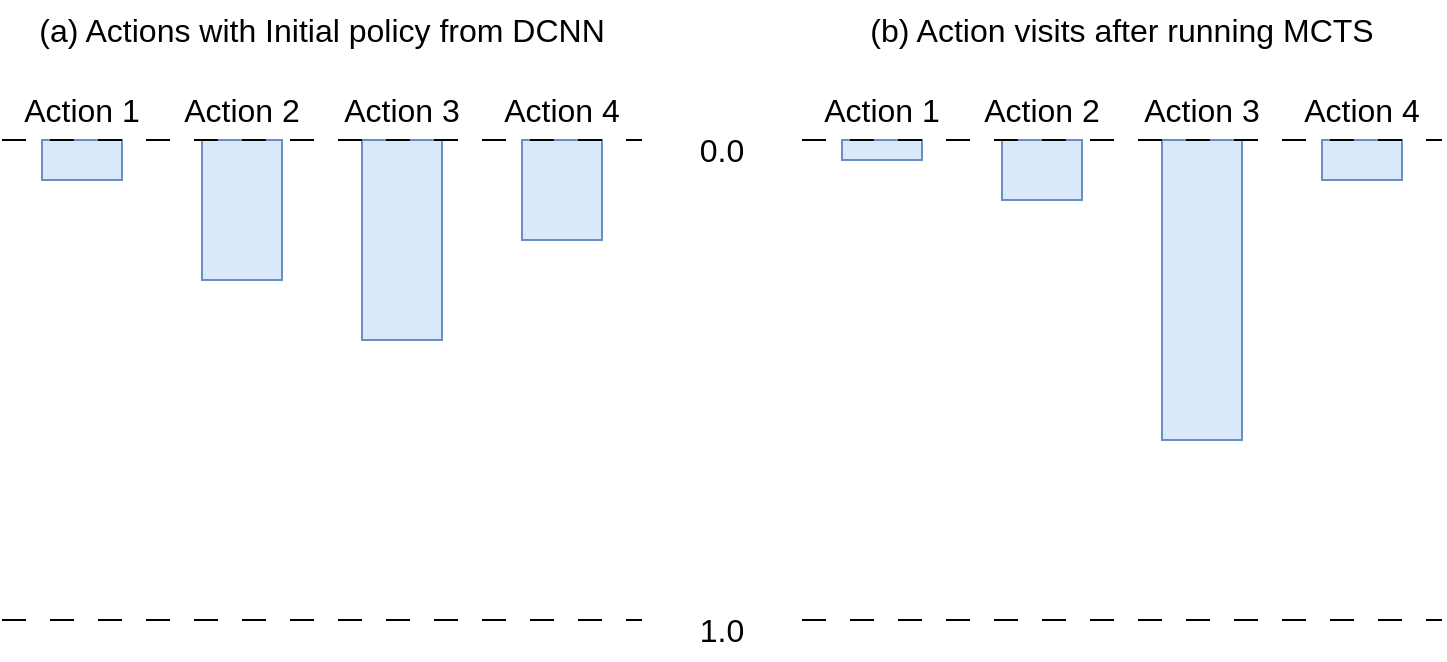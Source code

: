 <mxfile version="24.4.9" type="github">
  <diagram name="Page-1" id="LkqDW81Ij7ki9k4FEpZL">
    <mxGraphModel dx="1434" dy="781" grid="1" gridSize="10" guides="1" tooltips="1" connect="1" arrows="1" fold="1" page="1" pageScale="1" pageWidth="850" pageHeight="1100" math="0" shadow="0">
      <root>
        <mxCell id="0" />
        <mxCell id="1" parent="0" />
        <mxCell id="u83lLNZYYlulLhQNgdUI-1" value="" style="rounded=0;whiteSpace=wrap;html=1;fillColor=#dae8fc;strokeColor=#6c8ebf;fontSize=16;" parent="1" vertex="1">
          <mxGeometry x="70" y="320" width="40" height="20" as="geometry" />
        </mxCell>
        <mxCell id="u83lLNZYYlulLhQNgdUI-2" value="" style="rounded=0;whiteSpace=wrap;html=1;fillColor=#dae8fc;strokeColor=#6c8ebf;fontSize=16;" parent="1" vertex="1">
          <mxGeometry x="310" y="320" width="40" height="50" as="geometry" />
        </mxCell>
        <mxCell id="u83lLNZYYlulLhQNgdUI-3" value="" style="rounded=0;whiteSpace=wrap;html=1;fillColor=#dae8fc;strokeColor=#6c8ebf;fontSize=16;" parent="1" vertex="1">
          <mxGeometry x="230" y="320" width="40" height="100" as="geometry" />
        </mxCell>
        <mxCell id="u83lLNZYYlulLhQNgdUI-4" value="" style="rounded=0;whiteSpace=wrap;html=1;fillColor=#dae8fc;strokeColor=#6c8ebf;fontSize=16;" parent="1" vertex="1">
          <mxGeometry x="150" y="320" width="40" height="70" as="geometry" />
        </mxCell>
        <mxCell id="u83lLNZYYlulLhQNgdUI-5" value="Action 1" style="text;html=1;align=center;verticalAlign=middle;whiteSpace=wrap;rounded=0;fontSize=16;" parent="1" vertex="1">
          <mxGeometry x="60" y="290" width="60" height="30" as="geometry" />
        </mxCell>
        <mxCell id="u83lLNZYYlulLhQNgdUI-6" value="Action 2" style="text;html=1;align=center;verticalAlign=middle;whiteSpace=wrap;rounded=0;fontSize=16;" parent="1" vertex="1">
          <mxGeometry x="140" y="290" width="60" height="30" as="geometry" />
        </mxCell>
        <mxCell id="u83lLNZYYlulLhQNgdUI-7" value="Action 3" style="text;html=1;align=center;verticalAlign=middle;whiteSpace=wrap;rounded=0;fontSize=16;" parent="1" vertex="1">
          <mxGeometry x="220" y="290" width="60" height="30" as="geometry" />
        </mxCell>
        <mxCell id="u83lLNZYYlulLhQNgdUI-8" value="Action 4" style="text;html=1;align=center;verticalAlign=middle;whiteSpace=wrap;rounded=0;fontSize=16;" parent="1" vertex="1">
          <mxGeometry x="300" y="290" width="60" height="30" as="geometry" />
        </mxCell>
        <mxCell id="u83lLNZYYlulLhQNgdUI-9" value="" style="endArrow=none;html=1;rounded=0;fontSize=16;dashed=1;dashPattern=12 12;" parent="1" edge="1">
          <mxGeometry width="50" height="50" relative="1" as="geometry">
            <mxPoint x="50" y="320" as="sourcePoint" />
            <mxPoint x="370" y="320" as="targetPoint" />
          </mxGeometry>
        </mxCell>
        <mxCell id="u83lLNZYYlulLhQNgdUI-10" value="(a) Actions with Initial policy from DCNN" style="text;html=1;align=center;verticalAlign=middle;whiteSpace=wrap;rounded=0;fontSize=16;" parent="1" vertex="1">
          <mxGeometry x="50" y="250" width="320" height="30" as="geometry" />
        </mxCell>
        <mxCell id="u83lLNZYYlulLhQNgdUI-11" value="" style="rounded=0;whiteSpace=wrap;html=1;fillColor=#dae8fc;strokeColor=#6c8ebf;fontSize=16;" parent="1" vertex="1">
          <mxGeometry x="470" y="320" width="40" height="10" as="geometry" />
        </mxCell>
        <mxCell id="u83lLNZYYlulLhQNgdUI-12" value="" style="rounded=0;whiteSpace=wrap;html=1;fillColor=#dae8fc;strokeColor=#6c8ebf;fontSize=16;" parent="1" vertex="1">
          <mxGeometry x="710" y="320" width="40" height="20" as="geometry" />
        </mxCell>
        <mxCell id="u83lLNZYYlulLhQNgdUI-13" value="" style="rounded=0;whiteSpace=wrap;html=1;fillColor=#dae8fc;strokeColor=#6c8ebf;fontSize=16;" parent="1" vertex="1">
          <mxGeometry x="630" y="320" width="40" height="150" as="geometry" />
        </mxCell>
        <mxCell id="u83lLNZYYlulLhQNgdUI-14" value="" style="rounded=0;whiteSpace=wrap;html=1;fillColor=#dae8fc;strokeColor=#6c8ebf;fontSize=16;" parent="1" vertex="1">
          <mxGeometry x="550" y="320" width="40" height="30" as="geometry" />
        </mxCell>
        <mxCell id="u83lLNZYYlulLhQNgdUI-15" value="Action 1" style="text;html=1;align=center;verticalAlign=middle;whiteSpace=wrap;rounded=0;fontSize=16;" parent="1" vertex="1">
          <mxGeometry x="460" y="290" width="60" height="30" as="geometry" />
        </mxCell>
        <mxCell id="u83lLNZYYlulLhQNgdUI-16" value="Action 2" style="text;html=1;align=center;verticalAlign=middle;whiteSpace=wrap;rounded=0;fontSize=16;" parent="1" vertex="1">
          <mxGeometry x="540" y="290" width="60" height="30" as="geometry" />
        </mxCell>
        <mxCell id="u83lLNZYYlulLhQNgdUI-17" value="&lt;div&gt;Action 3&lt;/div&gt;" style="text;html=1;align=center;verticalAlign=middle;whiteSpace=wrap;rounded=0;fontSize=16;" parent="1" vertex="1">
          <mxGeometry x="620" y="290" width="60" height="30" as="geometry" />
        </mxCell>
        <mxCell id="u83lLNZYYlulLhQNgdUI-18" value="Action 4" style="text;html=1;align=center;verticalAlign=middle;whiteSpace=wrap;rounded=0;fontSize=16;" parent="1" vertex="1">
          <mxGeometry x="700" y="290" width="60" height="30" as="geometry" />
        </mxCell>
        <mxCell id="u83lLNZYYlulLhQNgdUI-19" value="" style="endArrow=none;html=1;rounded=0;fontSize=16;dashed=1;dashPattern=12 12;" parent="1" edge="1">
          <mxGeometry width="50" height="50" relative="1" as="geometry">
            <mxPoint x="450" y="320" as="sourcePoint" />
            <mxPoint x="770" y="320" as="targetPoint" />
          </mxGeometry>
        </mxCell>
        <mxCell id="u83lLNZYYlulLhQNgdUI-20" value="(b) Action visits after running MCTS" style="text;html=1;align=center;verticalAlign=middle;whiteSpace=wrap;rounded=0;fontSize=16;" parent="1" vertex="1">
          <mxGeometry x="450" y="250" width="320" height="30" as="geometry" />
        </mxCell>
        <mxCell id="u83lLNZYYlulLhQNgdUI-22" value="" style="endArrow=none;html=1;rounded=0;fontSize=16;dashed=1;dashPattern=12 12;" parent="1" edge="1">
          <mxGeometry width="50" height="50" relative="1" as="geometry">
            <mxPoint x="50" y="560" as="sourcePoint" />
            <mxPoint x="370" y="560" as="targetPoint" />
          </mxGeometry>
        </mxCell>
        <mxCell id="u83lLNZYYlulLhQNgdUI-23" value="" style="endArrow=none;html=1;rounded=0;fontSize=16;dashed=1;dashPattern=12 12;" parent="1" edge="1">
          <mxGeometry width="50" height="50" relative="1" as="geometry">
            <mxPoint x="450" y="560" as="sourcePoint" />
            <mxPoint x="770" y="560" as="targetPoint" />
          </mxGeometry>
        </mxCell>
        <mxCell id="u83lLNZYYlulLhQNgdUI-26" value="0.0" style="text;html=1;align=center;verticalAlign=middle;whiteSpace=wrap;rounded=0;fontSize=16;" parent="1" vertex="1">
          <mxGeometry x="390" y="310" width="40" height="30" as="geometry" />
        </mxCell>
        <mxCell id="u83lLNZYYlulLhQNgdUI-27" value="1.0" style="text;html=1;align=center;verticalAlign=middle;whiteSpace=wrap;rounded=0;fontSize=16;" parent="1" vertex="1">
          <mxGeometry x="390" y="550" width="40" height="30" as="geometry" />
        </mxCell>
      </root>
    </mxGraphModel>
  </diagram>
</mxfile>
